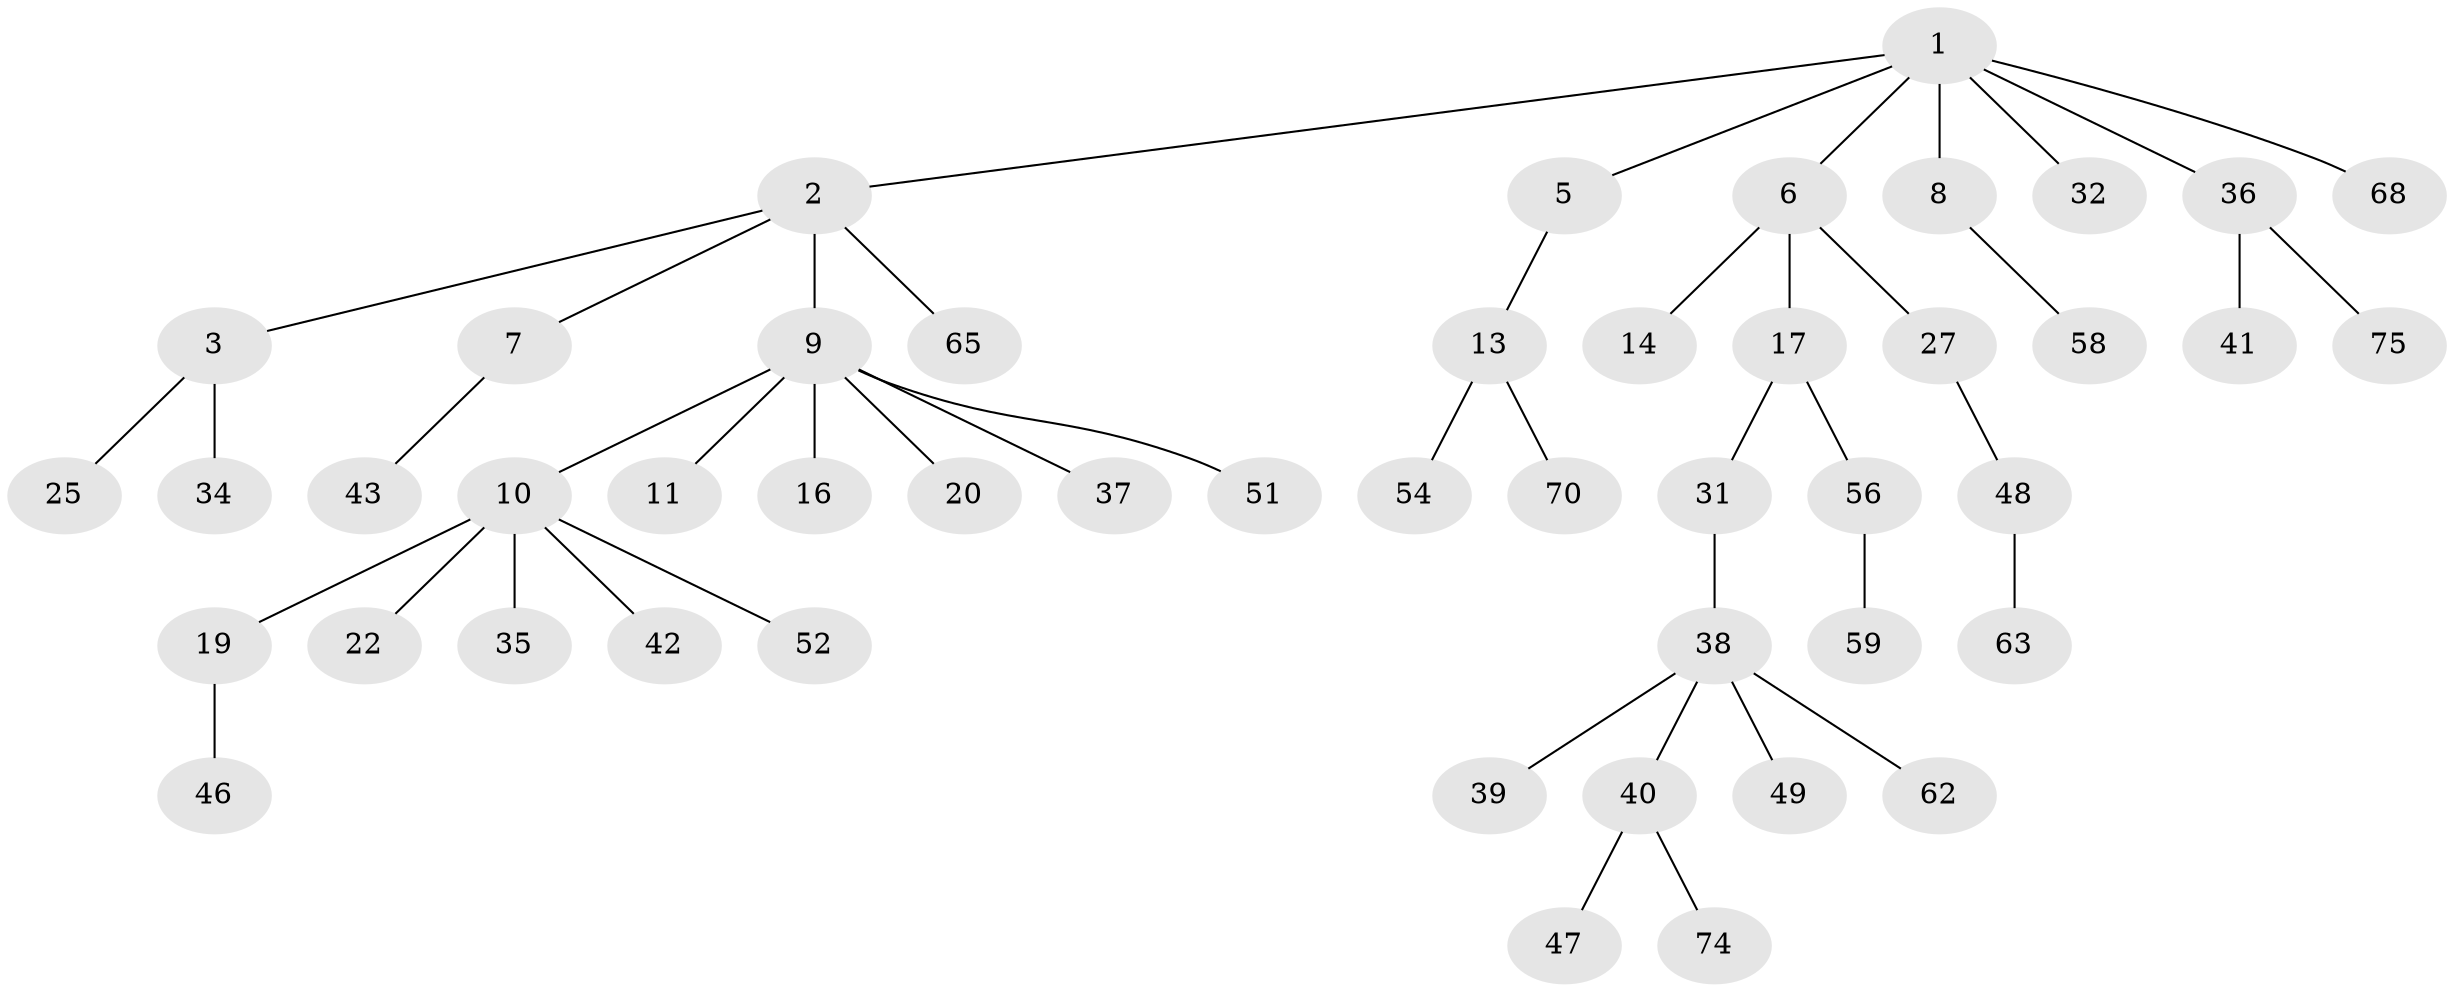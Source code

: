 // original degree distribution, {5: 0.03896103896103896, 3: 0.09090909090909091, 4: 0.09090909090909091, 2: 0.2857142857142857, 7: 0.012987012987012988, 1: 0.4805194805194805}
// Generated by graph-tools (version 1.1) at 2025/42/03/06/25 10:42:04]
// undirected, 48 vertices, 47 edges
graph export_dot {
graph [start="1"]
  node [color=gray90,style=filled];
  1 [super="+4"];
  2 [super="+21"];
  3 [super="+29"];
  5 [super="+60"];
  6 [super="+26"];
  7 [super="+30"];
  8 [super="+15"];
  9 [super="+12"];
  10 [super="+18"];
  11 [super="+66"];
  13 [super="+24"];
  14;
  16 [super="+23"];
  17 [super="+28"];
  19 [super="+50"];
  20 [super="+55"];
  22;
  25 [super="+57"];
  27;
  31;
  32 [super="+33"];
  34;
  35 [super="+71"];
  36 [super="+67"];
  37 [super="+64"];
  38 [super="+44"];
  39;
  40 [super="+45"];
  41;
  42;
  43;
  46;
  47 [super="+69"];
  48 [super="+73"];
  49 [super="+53"];
  51 [super="+72"];
  52;
  54;
  56 [super="+76"];
  58 [super="+61"];
  59;
  62 [super="+77"];
  63;
  65;
  68;
  70;
  74;
  75;
  1 -- 2;
  1 -- 32;
  1 -- 36;
  1 -- 68;
  1 -- 8;
  1 -- 5;
  1 -- 6;
  2 -- 3;
  2 -- 7;
  2 -- 9;
  2 -- 65;
  3 -- 25;
  3 -- 34;
  5 -- 13;
  6 -- 14;
  6 -- 17;
  6 -- 27;
  7 -- 43;
  8 -- 58;
  9 -- 10;
  9 -- 11;
  9 -- 20;
  9 -- 37;
  9 -- 51;
  9 -- 16;
  10 -- 42;
  10 -- 52;
  10 -- 19;
  10 -- 35;
  10 -- 22;
  13 -- 54;
  13 -- 70;
  17 -- 56;
  17 -- 31;
  19 -- 46;
  27 -- 48;
  31 -- 38;
  36 -- 41;
  36 -- 75;
  38 -- 39;
  38 -- 40;
  38 -- 62;
  38 -- 49;
  40 -- 47;
  40 -- 74;
  48 -- 63;
  56 -- 59;
}
